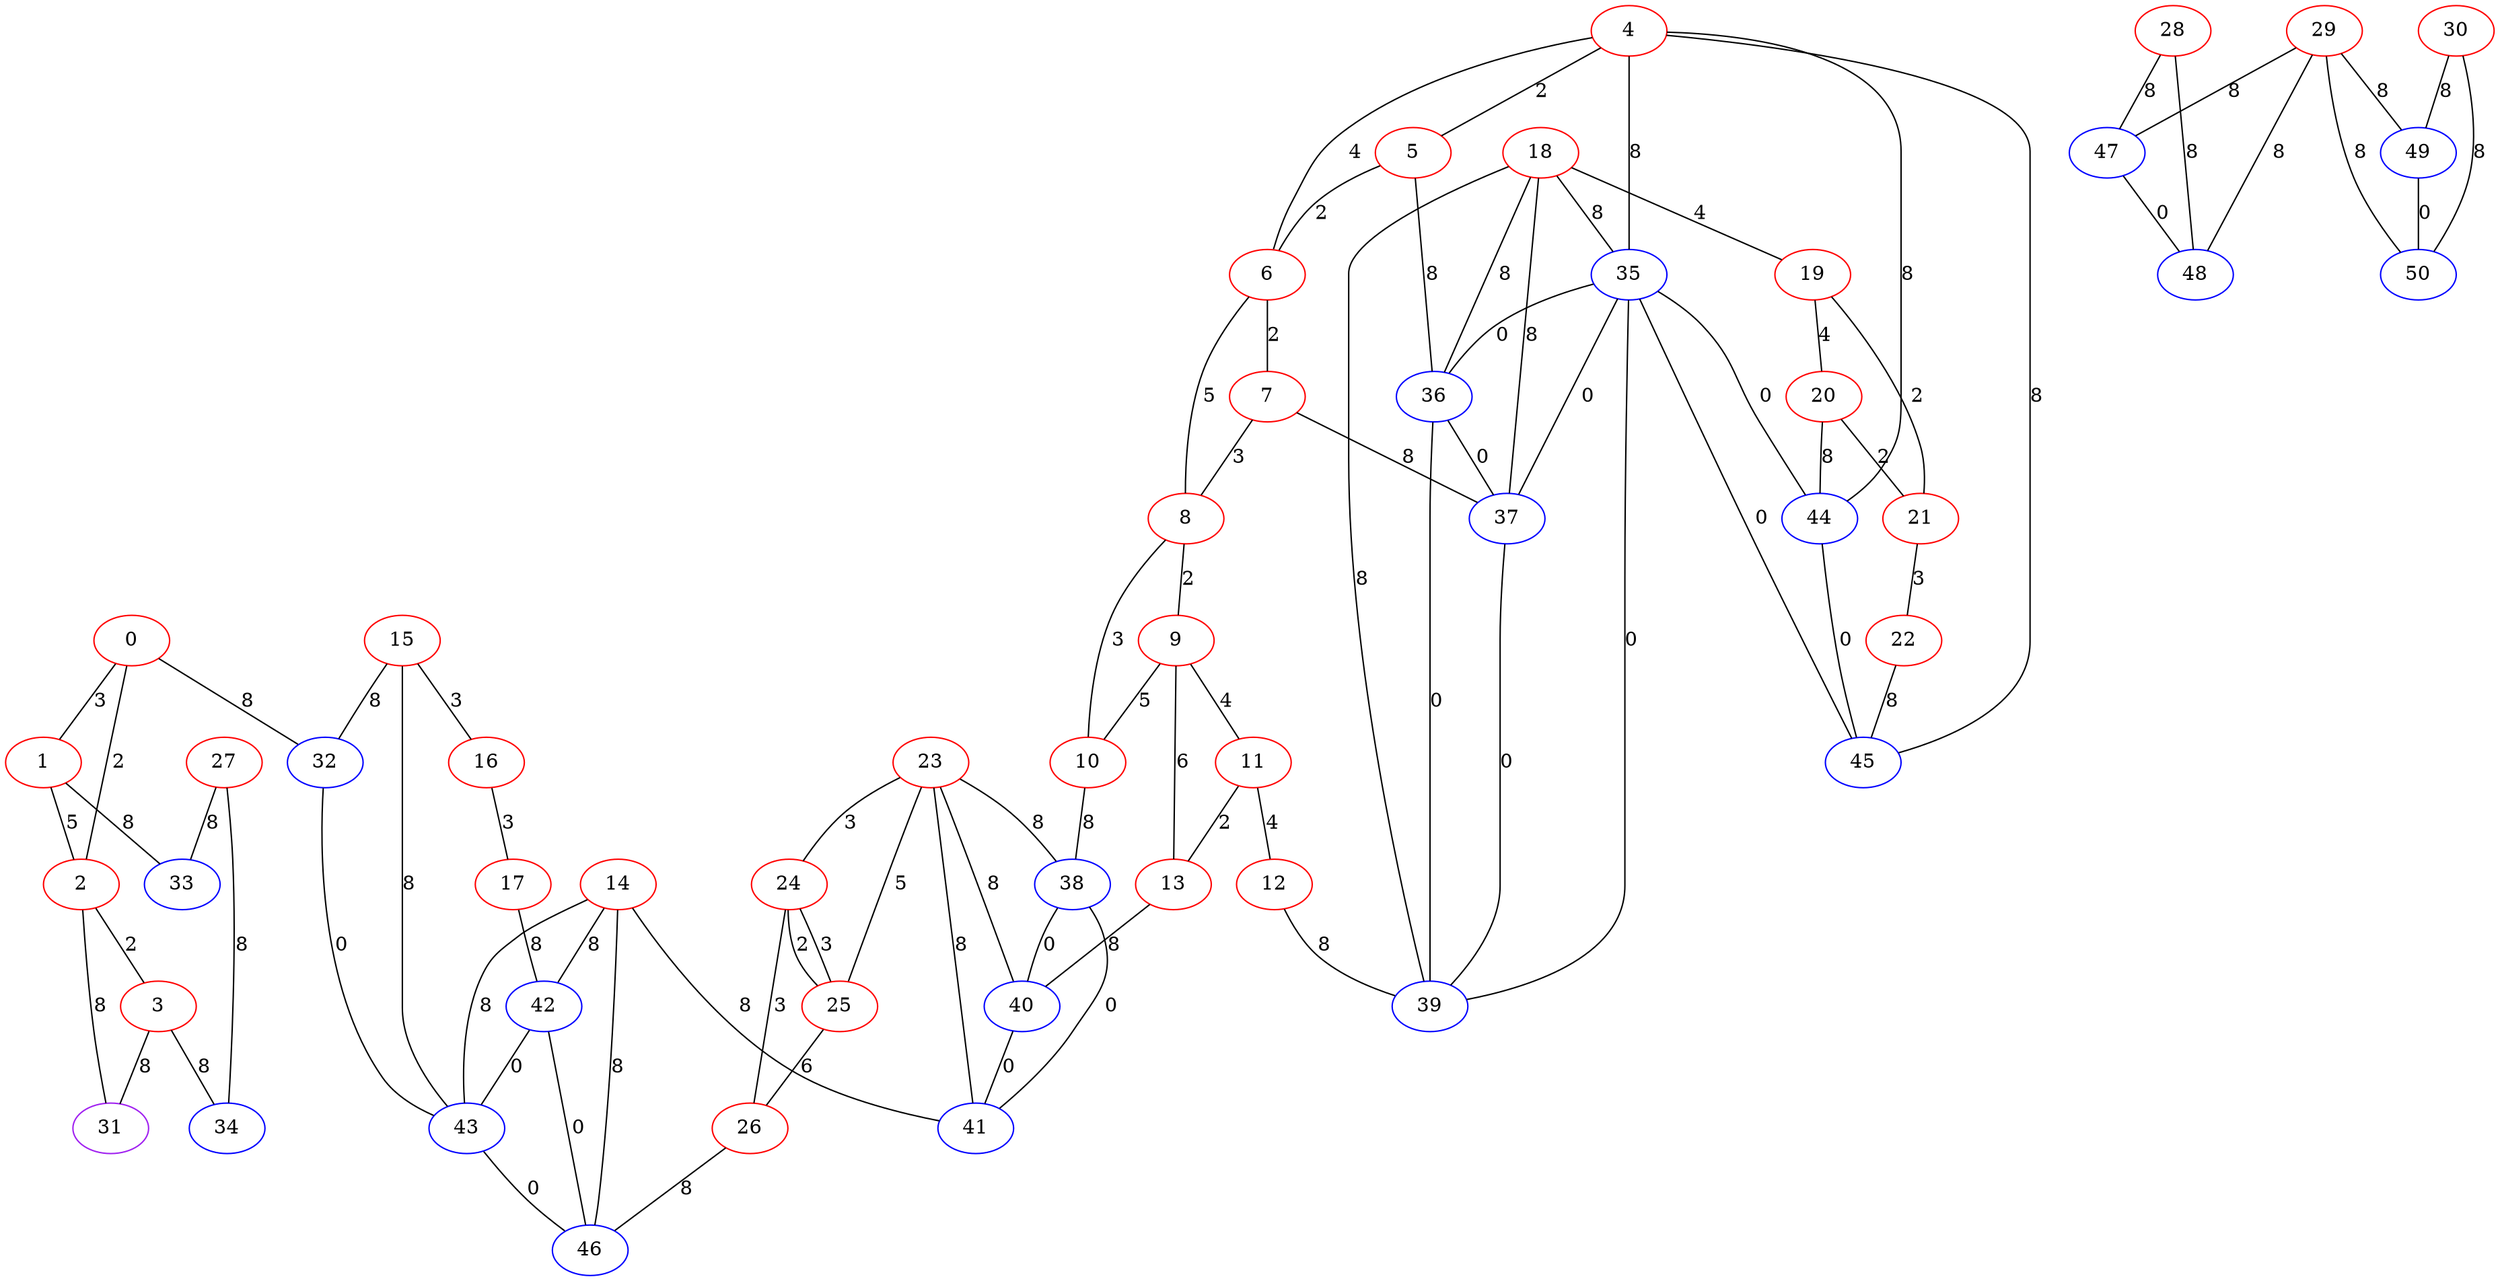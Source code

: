 graph "" {
0 [color=red, weight=1];
1 [color=red, weight=1];
2 [color=red, weight=1];
3 [color=red, weight=1];
4 [color=red, weight=1];
5 [color=red, weight=1];
6 [color=red, weight=1];
7 [color=red, weight=1];
8 [color=red, weight=1];
9 [color=red, weight=1];
10 [color=red, weight=1];
11 [color=red, weight=1];
12 [color=red, weight=1];
13 [color=red, weight=1];
14 [color=red, weight=1];
15 [color=red, weight=1];
16 [color=red, weight=1];
17 [color=red, weight=1];
18 [color=red, weight=1];
19 [color=red, weight=1];
20 [color=red, weight=1];
21 [color=red, weight=1];
22 [color=red, weight=1];
23 [color=red, weight=1];
24 [color=red, weight=1];
25 [color=red, weight=1];
26 [color=red, weight=1];
27 [color=red, weight=1];
28 [color=red, weight=1];
29 [color=red, weight=1];
30 [color=red, weight=1];
31 [color=purple, weight=4];
32 [color=blue, weight=3];
33 [color=blue, weight=3];
34 [color=blue, weight=3];
35 [color=blue, weight=3];
36 [color=blue, weight=3];
37 [color=blue, weight=3];
38 [color=blue, weight=3];
39 [color=blue, weight=3];
40 [color=blue, weight=3];
41 [color=blue, weight=3];
42 [color=blue, weight=3];
43 [color=blue, weight=3];
44 [color=blue, weight=3];
45 [color=blue, weight=3];
46 [color=blue, weight=3];
47 [color=blue, weight=3];
48 [color=blue, weight=3];
49 [color=blue, weight=3];
50 [color=blue, weight=3];
0 -- 32  [key=0, label=8];
0 -- 1  [key=0, label=3];
0 -- 2  [key=0, label=2];
1 -- 33  [key=0, label=8];
1 -- 2  [key=0, label=5];
2 -- 3  [key=0, label=2];
2 -- 31  [key=0, label=8];
3 -- 34  [key=0, label=8];
3 -- 31  [key=0, label=8];
4 -- 35  [key=0, label=8];
4 -- 44  [key=0, label=8];
4 -- 5  [key=0, label=2];
4 -- 6  [key=0, label=4];
4 -- 45  [key=0, label=8];
5 -- 36  [key=0, label=8];
5 -- 6  [key=0, label=2];
6 -- 8  [key=0, label=5];
6 -- 7  [key=0, label=2];
7 -- 8  [key=0, label=3];
7 -- 37  [key=0, label=8];
8 -- 9  [key=0, label=2];
8 -- 10  [key=0, label=3];
9 -- 10  [key=0, label=5];
9 -- 11  [key=0, label=4];
9 -- 13  [key=0, label=6];
10 -- 38  [key=0, label=8];
11 -- 12  [key=0, label=4];
11 -- 13  [key=0, label=2];
12 -- 39  [key=0, label=8];
13 -- 40  [key=0, label=8];
14 -- 41  [key=0, label=8];
14 -- 42  [key=0, label=8];
14 -- 43  [key=0, label=8];
14 -- 46  [key=0, label=8];
15 -- 16  [key=0, label=3];
15 -- 32  [key=0, label=8];
15 -- 43  [key=0, label=8];
16 -- 17  [key=0, label=3];
17 -- 42  [key=0, label=8];
18 -- 35  [key=0, label=8];
18 -- 19  [key=0, label=4];
18 -- 36  [key=0, label=8];
18 -- 37  [key=0, label=8];
18 -- 39  [key=0, label=8];
19 -- 20  [key=0, label=4];
19 -- 21  [key=0, label=2];
20 -- 44  [key=0, label=8];
20 -- 21  [key=0, label=2];
21 -- 22  [key=0, label=3];
22 -- 45  [key=0, label=8];
23 -- 24  [key=0, label=3];
23 -- 25  [key=0, label=5];
23 -- 41  [key=0, label=8];
23 -- 38  [key=0, label=8];
23 -- 40  [key=0, label=8];
24 -- 25  [key=0, label=3];
24 -- 25  [key=1, label=2];
24 -- 26  [key=0, label=3];
25 -- 26  [key=0, label=6];
26 -- 46  [key=0, label=8];
27 -- 33  [key=0, label=8];
27 -- 34  [key=0, label=8];
28 -- 48  [key=0, label=8];
28 -- 47  [key=0, label=8];
29 -- 48  [key=0, label=8];
29 -- 49  [key=0, label=8];
29 -- 50  [key=0, label=8];
29 -- 47  [key=0, label=8];
30 -- 49  [key=0, label=8];
30 -- 50  [key=0, label=8];
32 -- 43  [key=0, label=0];
35 -- 36  [key=0, label=0];
35 -- 37  [key=0, label=0];
35 -- 39  [key=0, label=0];
35 -- 44  [key=0, label=0];
35 -- 45  [key=0, label=0];
36 -- 39  [key=0, label=0];
36 -- 37  [key=0, label=0];
37 -- 39  [key=0, label=0];
38 -- 40  [key=0, label=0];
38 -- 41  [key=0, label=0];
40 -- 41  [key=0, label=0];
42 -- 43  [key=0, label=0];
42 -- 46  [key=0, label=0];
43 -- 46  [key=0, label=0];
44 -- 45  [key=0, label=0];
47 -- 48  [key=0, label=0];
49 -- 50  [key=0, label=0];
}
